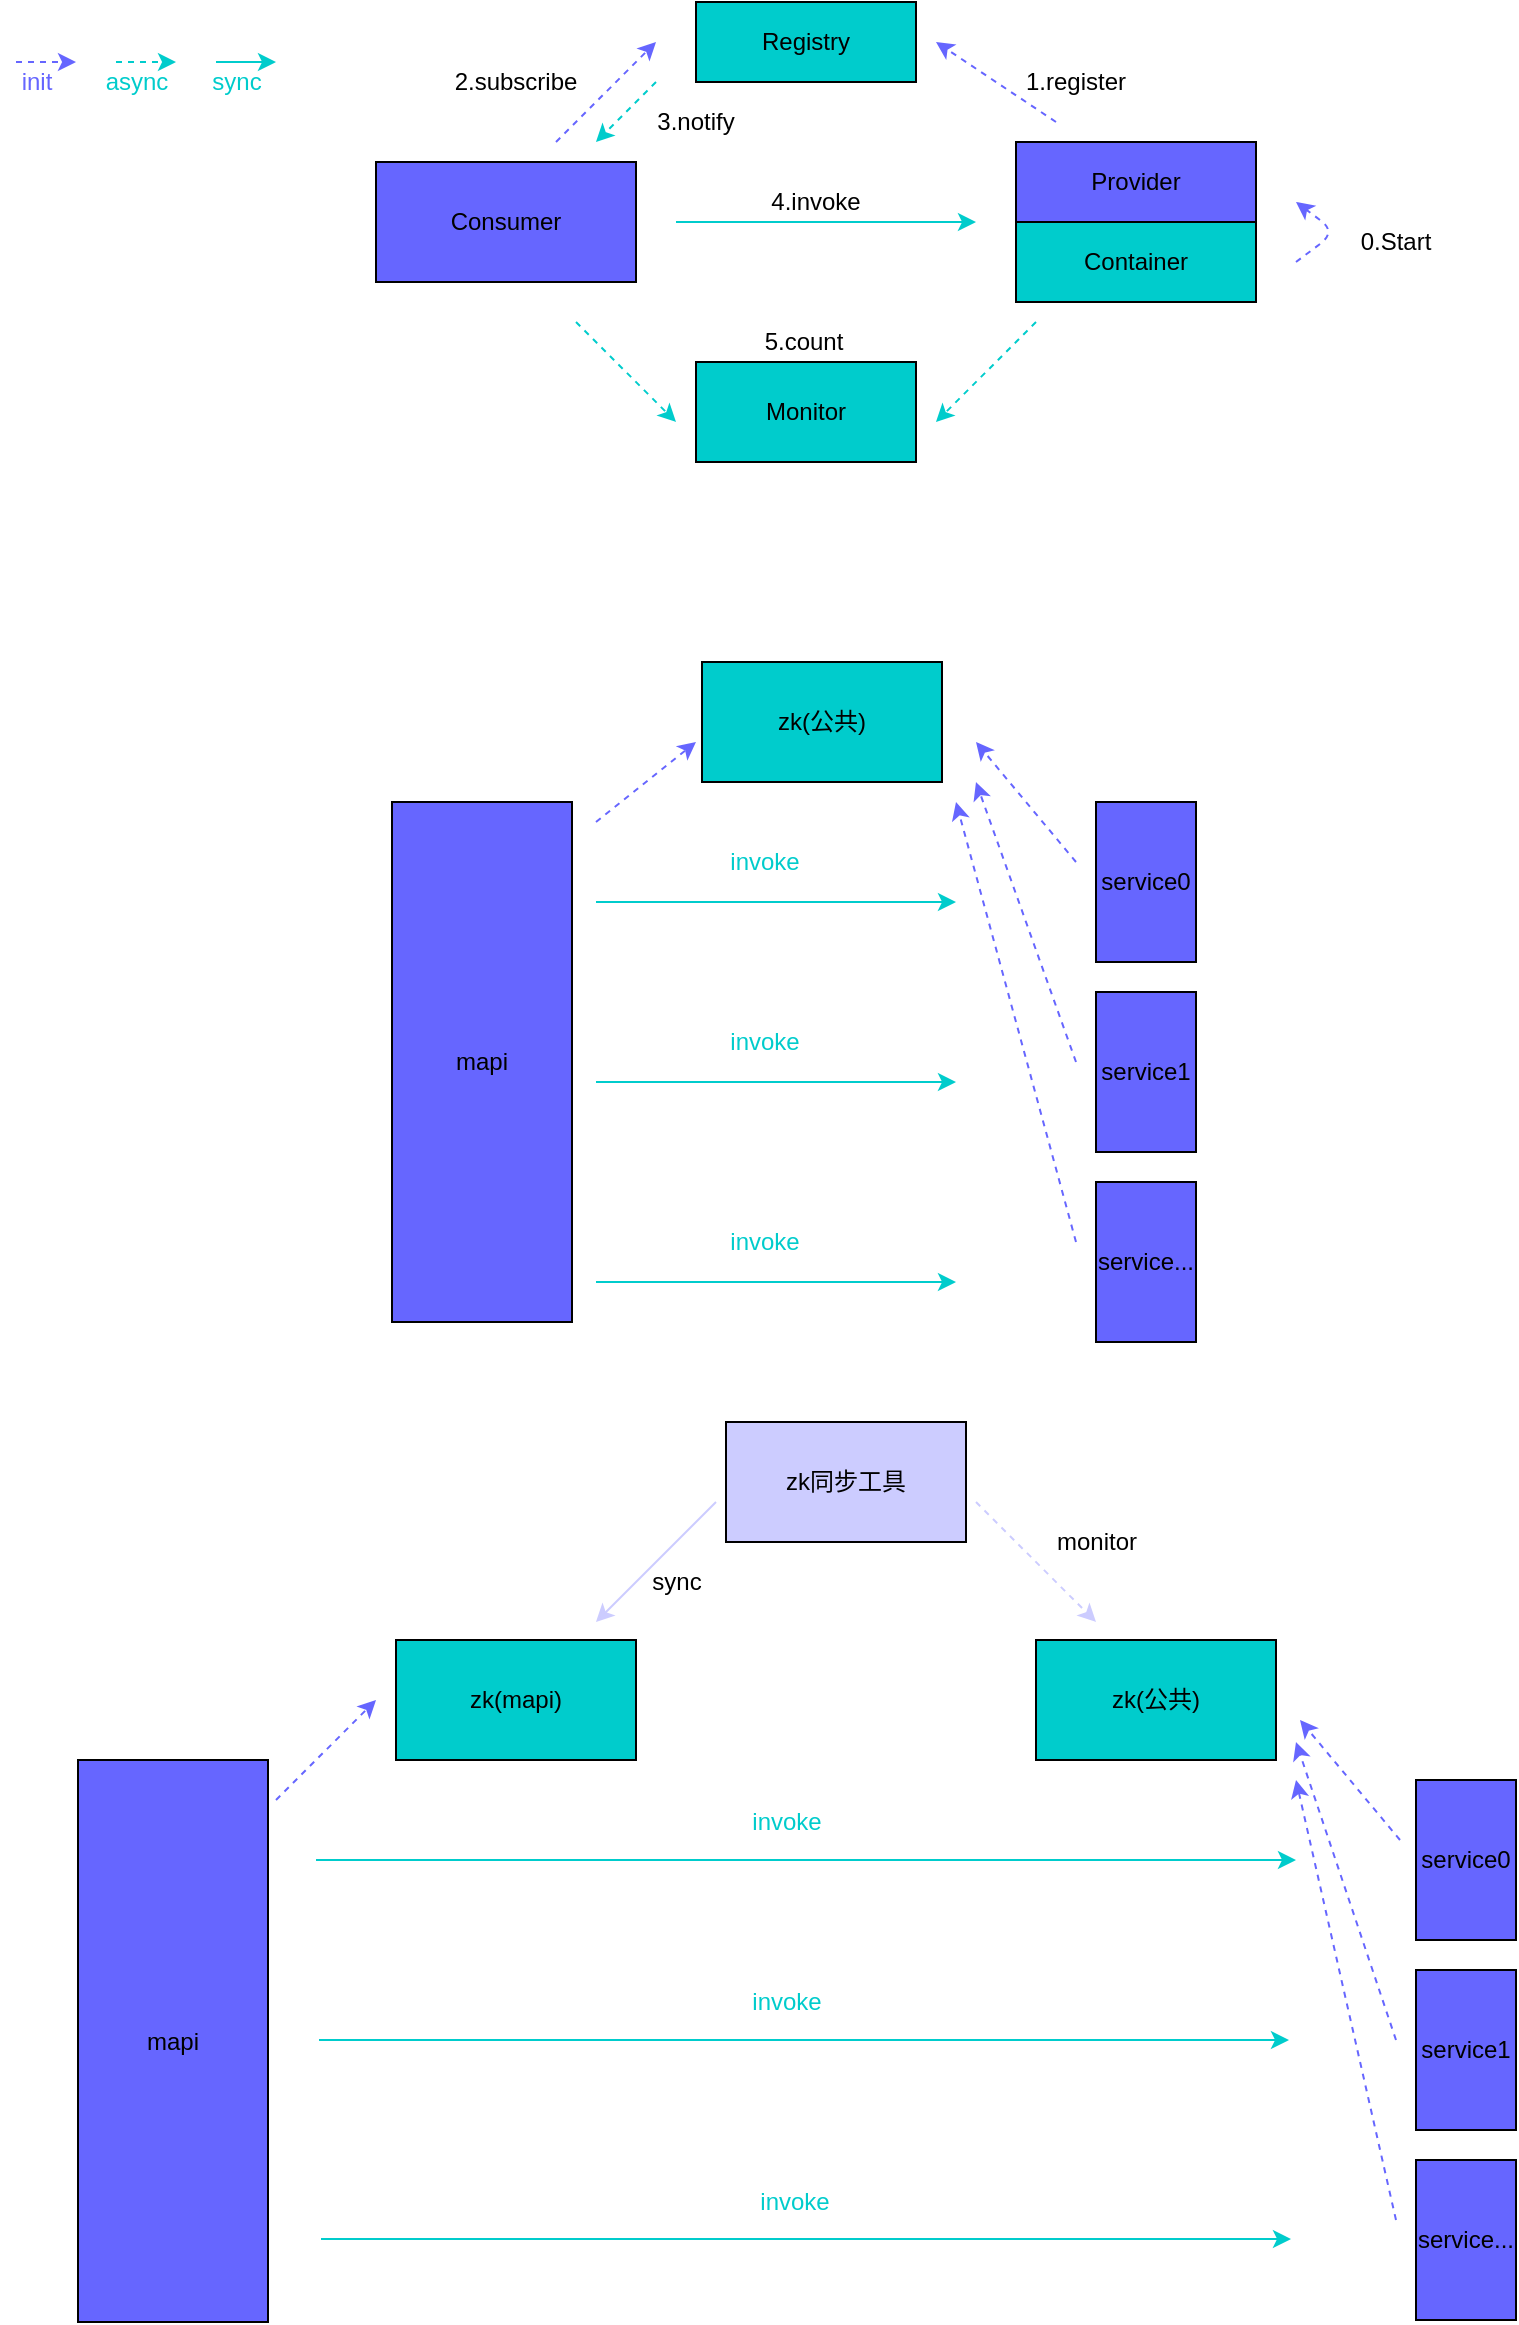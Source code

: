 <mxfile version="14.6.3" type="github">
  <diagram id="a1nuj7lRao3htMlj_kn8" name="Page-1">
    <mxGraphModel dx="942" dy="592" grid="1" gridSize="10" guides="1" tooltips="1" connect="1" arrows="1" fold="1" page="1" pageScale="1" pageWidth="827" pageHeight="1169" math="0" shadow="0">
      <root>
        <mxCell id="0" />
        <mxCell id="1" parent="0" />
        <mxCell id="aKsnHq3jc2LBKRgAsw1n-1" value="Consumer" style="rounded=0;whiteSpace=wrap;html=1;fillColor=#6666FF;" parent="1" vertex="1">
          <mxGeometry x="220" y="90" width="130" height="60" as="geometry" />
        </mxCell>
        <mxCell id="aKsnHq3jc2LBKRgAsw1n-2" value="Provider" style="rounded=0;whiteSpace=wrap;html=1;fillColor=#6666FF;" parent="1" vertex="1">
          <mxGeometry x="540" y="80" width="120" height="40" as="geometry" />
        </mxCell>
        <mxCell id="aKsnHq3jc2LBKRgAsw1n-3" value="Container" style="rounded=0;whiteSpace=wrap;html=1;fillColor=#00CCCC;" parent="1" vertex="1">
          <mxGeometry x="540" y="120" width="120" height="40" as="geometry" />
        </mxCell>
        <mxCell id="aKsnHq3jc2LBKRgAsw1n-4" value="Registry" style="rounded=0;whiteSpace=wrap;html=1;fillColor=#00CCCC;" parent="1" vertex="1">
          <mxGeometry x="380" y="10" width="110" height="40" as="geometry" />
        </mxCell>
        <mxCell id="aKsnHq3jc2LBKRgAsw1n-5" value="" style="endArrow=classic;html=1;dashed=1;strokeColor=#6666FF;" parent="1" edge="1">
          <mxGeometry width="50" height="50" relative="1" as="geometry">
            <mxPoint x="310" y="80" as="sourcePoint" />
            <mxPoint x="360" y="30" as="targetPoint" />
          </mxGeometry>
        </mxCell>
        <mxCell id="aKsnHq3jc2LBKRgAsw1n-7" value="" style="endArrow=classic;html=1;dashed=1;strokeColor=#00CCCC;" parent="1" edge="1">
          <mxGeometry width="50" height="50" relative="1" as="geometry">
            <mxPoint x="360" y="50" as="sourcePoint" />
            <mxPoint x="330" y="80" as="targetPoint" />
          </mxGeometry>
        </mxCell>
        <mxCell id="aKsnHq3jc2LBKRgAsw1n-8" value="" style="endArrow=classic;html=1;dashed=1;strokeColor=#6666FF;" parent="1" edge="1">
          <mxGeometry width="50" height="50" relative="1" as="geometry">
            <mxPoint x="560" y="70" as="sourcePoint" />
            <mxPoint x="500" y="30" as="targetPoint" />
          </mxGeometry>
        </mxCell>
        <mxCell id="aKsnHq3jc2LBKRgAsw1n-9" value="" style="endArrow=classic;html=1;strokeColor=#00CCCC;" parent="1" edge="1">
          <mxGeometry width="50" height="50" relative="1" as="geometry">
            <mxPoint x="370" y="120" as="sourcePoint" />
            <mxPoint x="520" y="120" as="targetPoint" />
          </mxGeometry>
        </mxCell>
        <mxCell id="aKsnHq3jc2LBKRgAsw1n-10" value="Monitor" style="rounded=0;whiteSpace=wrap;html=1;fillColor=#00CCCC;" parent="1" vertex="1">
          <mxGeometry x="380" y="190" width="110" height="50" as="geometry" />
        </mxCell>
        <mxCell id="aKsnHq3jc2LBKRgAsw1n-11" value="" style="endArrow=classic;html=1;dashed=1;strokeColor=#00CCCC;" parent="1" edge="1">
          <mxGeometry width="50" height="50" relative="1" as="geometry">
            <mxPoint x="550" y="170" as="sourcePoint" />
            <mxPoint x="500" y="220" as="targetPoint" />
          </mxGeometry>
        </mxCell>
        <mxCell id="aKsnHq3jc2LBKRgAsw1n-12" value="" style="endArrow=classic;html=1;dashed=1;strokeColor=#00CCCC;" parent="1" edge="1">
          <mxGeometry width="50" height="50" relative="1" as="geometry">
            <mxPoint x="320" y="170" as="sourcePoint" />
            <mxPoint x="370" y="220" as="targetPoint" />
          </mxGeometry>
        </mxCell>
        <mxCell id="aKsnHq3jc2LBKRgAsw1n-13" value="" style="endArrow=classic;html=1;dashed=1;strokeColor=#6666FF;" parent="1" edge="1">
          <mxGeometry width="50" height="50" relative="1" as="geometry">
            <mxPoint x="680" y="140" as="sourcePoint" />
            <mxPoint x="680" y="110" as="targetPoint" />
            <Array as="points">
              <mxPoint x="700" y="125" />
            </Array>
          </mxGeometry>
        </mxCell>
        <mxCell id="aKsnHq3jc2LBKRgAsw1n-25" value="0.Start" style="text;html=1;strokeColor=none;fillColor=none;align=center;verticalAlign=middle;whiteSpace=wrap;rounded=0;" parent="1" vertex="1">
          <mxGeometry x="710" y="120" width="40" height="20" as="geometry" />
        </mxCell>
        <mxCell id="aKsnHq3jc2LBKRgAsw1n-26" value="1.register" style="text;html=1;strokeColor=none;fillColor=none;align=center;verticalAlign=middle;whiteSpace=wrap;rounded=0;" parent="1" vertex="1">
          <mxGeometry x="550" y="40" width="40" height="20" as="geometry" />
        </mxCell>
        <mxCell id="aKsnHq3jc2LBKRgAsw1n-28" value="2.subscribe" style="text;html=1;strokeColor=none;fillColor=none;align=center;verticalAlign=middle;whiteSpace=wrap;rounded=0;" parent="1" vertex="1">
          <mxGeometry x="270" y="40" width="40" height="20" as="geometry" />
        </mxCell>
        <mxCell id="aKsnHq3jc2LBKRgAsw1n-29" value="3.notify" style="text;html=1;strokeColor=none;fillColor=none;align=center;verticalAlign=middle;whiteSpace=wrap;rounded=0;" parent="1" vertex="1">
          <mxGeometry x="360" y="60" width="40" height="20" as="geometry" />
        </mxCell>
        <mxCell id="aKsnHq3jc2LBKRgAsw1n-30" value="4.invoke" style="text;html=1;strokeColor=none;fillColor=none;align=center;verticalAlign=middle;whiteSpace=wrap;rounded=0;" parent="1" vertex="1">
          <mxGeometry x="420" y="100" width="40" height="20" as="geometry" />
        </mxCell>
        <mxCell id="aKsnHq3jc2LBKRgAsw1n-32" value="5.count" style="text;html=1;strokeColor=none;fillColor=none;align=center;verticalAlign=middle;whiteSpace=wrap;rounded=0;" parent="1" vertex="1">
          <mxGeometry x="414" y="170" width="40" height="20" as="geometry" />
        </mxCell>
        <mxCell id="aKsnHq3jc2LBKRgAsw1n-47" value="" style="endArrow=classic;html=1;dashed=1;strokeColor=#6666FF;" parent="1" edge="1">
          <mxGeometry width="50" height="50" relative="1" as="geometry">
            <mxPoint x="40" y="40" as="sourcePoint" />
            <mxPoint x="70" y="40" as="targetPoint" />
          </mxGeometry>
        </mxCell>
        <mxCell id="aKsnHq3jc2LBKRgAsw1n-48" value="" style="endArrow=classic;html=1;dashed=1;strokeColor=#00CCCC;" parent="1" edge="1">
          <mxGeometry width="50" height="50" relative="1" as="geometry">
            <mxPoint x="90" y="40" as="sourcePoint" />
            <mxPoint x="120" y="40" as="targetPoint" />
          </mxGeometry>
        </mxCell>
        <mxCell id="aKsnHq3jc2LBKRgAsw1n-49" value="" style="endArrow=classic;html=1;strokeColor=#00CCCC;" parent="1" edge="1">
          <mxGeometry width="50" height="50" relative="1" as="geometry">
            <mxPoint x="140" y="40" as="sourcePoint" />
            <mxPoint x="170" y="40" as="targetPoint" />
          </mxGeometry>
        </mxCell>
        <mxCell id="aKsnHq3jc2LBKRgAsw1n-50" value="&lt;font color=&quot;#6666ff&quot;&gt;init&lt;/font&gt;" style="text;html=1;align=center;verticalAlign=middle;resizable=0;points=[];autosize=1;strokeColor=none;" parent="1" vertex="1">
          <mxGeometry x="35" y="40" width="30" height="20" as="geometry" />
        </mxCell>
        <mxCell id="aKsnHq3jc2LBKRgAsw1n-51" value="&lt;font color=&quot;#00cccc&quot;&gt;async&lt;/font&gt;" style="text;html=1;align=center;verticalAlign=middle;resizable=0;points=[];autosize=1;strokeColor=none;" parent="1" vertex="1">
          <mxGeometry x="75" y="40" width="50" height="20" as="geometry" />
        </mxCell>
        <mxCell id="aKsnHq3jc2LBKRgAsw1n-52" value="&lt;font color=&quot;#00cccc&quot;&gt;sync&lt;/font&gt;" style="text;html=1;align=center;verticalAlign=middle;resizable=0;points=[];autosize=1;strokeColor=none;" parent="1" vertex="1">
          <mxGeometry x="130" y="40" width="40" height="20" as="geometry" />
        </mxCell>
        <mxCell id="aKsnHq3jc2LBKRgAsw1n-55" value="mapi" style="whiteSpace=wrap;html=1;fillColor=#6666FF;" parent="1" vertex="1">
          <mxGeometry x="228" y="410" width="90" height="260" as="geometry" />
        </mxCell>
        <mxCell id="aKsnHq3jc2LBKRgAsw1n-56" value="service0" style="whiteSpace=wrap;html=1;fillColor=#6666FF;" parent="1" vertex="1">
          <mxGeometry x="580" y="410" width="50" height="80" as="geometry" />
        </mxCell>
        <mxCell id="aKsnHq3jc2LBKRgAsw1n-57" value="service1" style="whiteSpace=wrap;html=1;fillColor=#6666FF;" parent="1" vertex="1">
          <mxGeometry x="580" y="505" width="50" height="80" as="geometry" />
        </mxCell>
        <mxCell id="aKsnHq3jc2LBKRgAsw1n-58" value="service..." style="whiteSpace=wrap;html=1;fillColor=#6666FF;" parent="1" vertex="1">
          <mxGeometry x="580" y="600" width="50" height="80" as="geometry" />
        </mxCell>
        <mxCell id="aKsnHq3jc2LBKRgAsw1n-62" value="zk(公共)" style="whiteSpace=wrap;html=1;fillColor=#00CCCC;" parent="1" vertex="1">
          <mxGeometry x="383" y="340" width="120" height="60" as="geometry" />
        </mxCell>
        <mxCell id="aKsnHq3jc2LBKRgAsw1n-64" value="" style="endArrow=classic;html=1;strokeColor=#6666FF;dashed=1;" parent="1" edge="1">
          <mxGeometry width="50" height="50" relative="1" as="geometry">
            <mxPoint x="570" y="440" as="sourcePoint" />
            <mxPoint x="520" y="380" as="targetPoint" />
          </mxGeometry>
        </mxCell>
        <mxCell id="aKsnHq3jc2LBKRgAsw1n-67" value="" style="endArrow=classic;html=1;dashed=1;strokeColor=#6666FF;" parent="1" edge="1">
          <mxGeometry width="50" height="50" relative="1" as="geometry">
            <mxPoint x="330" y="420" as="sourcePoint" />
            <mxPoint x="380" y="380" as="targetPoint" />
          </mxGeometry>
        </mxCell>
        <mxCell id="aKsnHq3jc2LBKRgAsw1n-68" value="" style="endArrow=classic;html=1;strokeColor=#00CCCC;" parent="1" edge="1">
          <mxGeometry width="50" height="50" relative="1" as="geometry">
            <mxPoint x="330" y="460" as="sourcePoint" />
            <mxPoint x="510" y="460" as="targetPoint" />
          </mxGeometry>
        </mxCell>
        <mxCell id="aKsnHq3jc2LBKRgAsw1n-69" value="" style="endArrow=classic;html=1;strokeColor=#00CCCC;" parent="1" edge="1">
          <mxGeometry width="50" height="50" relative="1" as="geometry">
            <mxPoint x="330" y="550" as="sourcePoint" />
            <mxPoint x="510" y="550" as="targetPoint" />
          </mxGeometry>
        </mxCell>
        <mxCell id="aKsnHq3jc2LBKRgAsw1n-70" value="" style="endArrow=classic;html=1;strokeColor=#00CCCC;" parent="1" edge="1">
          <mxGeometry width="50" height="50" relative="1" as="geometry">
            <mxPoint x="330" y="650" as="sourcePoint" />
            <mxPoint x="510" y="650" as="targetPoint" />
          </mxGeometry>
        </mxCell>
        <mxCell id="aKsnHq3jc2LBKRgAsw1n-71" value="" style="endArrow=classic;html=1;strokeColor=#6666FF;dashed=1;" parent="1" edge="1">
          <mxGeometry width="50" height="50" relative="1" as="geometry">
            <mxPoint x="570" y="540" as="sourcePoint" />
            <mxPoint x="520" y="400" as="targetPoint" />
          </mxGeometry>
        </mxCell>
        <mxCell id="aKsnHq3jc2LBKRgAsw1n-72" value="" style="endArrow=classic;html=1;strokeColor=#6666FF;dashed=1;" parent="1" edge="1">
          <mxGeometry width="50" height="50" relative="1" as="geometry">
            <mxPoint x="570" y="630" as="sourcePoint" />
            <mxPoint x="510" y="410" as="targetPoint" />
          </mxGeometry>
        </mxCell>
        <mxCell id="aKsnHq3jc2LBKRgAsw1n-73" value="mapi" style="whiteSpace=wrap;html=1;fillColor=#6666FF;" parent="1" vertex="1">
          <mxGeometry x="71" y="889" width="95" height="281" as="geometry" />
        </mxCell>
        <mxCell id="aKsnHq3jc2LBKRgAsw1n-74" value="service0" style="whiteSpace=wrap;html=1;fillColor=#6666FF;" parent="1" vertex="1">
          <mxGeometry x="740" y="899" width="50" height="80" as="geometry" />
        </mxCell>
        <mxCell id="aKsnHq3jc2LBKRgAsw1n-75" value="service1" style="whiteSpace=wrap;html=1;fillColor=#6666FF;" parent="1" vertex="1">
          <mxGeometry x="740" y="994" width="50" height="80" as="geometry" />
        </mxCell>
        <mxCell id="aKsnHq3jc2LBKRgAsw1n-76" value="service..." style="whiteSpace=wrap;html=1;fillColor=#6666FF;" parent="1" vertex="1">
          <mxGeometry x="740" y="1089" width="50" height="80" as="geometry" />
        </mxCell>
        <mxCell id="aKsnHq3jc2LBKRgAsw1n-77" value="zk(公共)" style="whiteSpace=wrap;html=1;fillColor=#00CCCC;" parent="1" vertex="1">
          <mxGeometry x="550" y="829" width="120" height="60" as="geometry" />
        </mxCell>
        <mxCell id="aKsnHq3jc2LBKRgAsw1n-78" value="" style="endArrow=classic;html=1;strokeColor=#6666FF;dashed=1;" parent="1" edge="1">
          <mxGeometry width="50" height="50" relative="1" as="geometry">
            <mxPoint x="732" y="929" as="sourcePoint" />
            <mxPoint x="682" y="869" as="targetPoint" />
          </mxGeometry>
        </mxCell>
        <mxCell id="aKsnHq3jc2LBKRgAsw1n-79" value="" style="endArrow=classic;html=1;dashed=1;strokeColor=#6666FF;" parent="1" edge="1">
          <mxGeometry width="50" height="50" relative="1" as="geometry">
            <mxPoint x="170" y="909" as="sourcePoint" />
            <mxPoint x="220" y="859" as="targetPoint" />
          </mxGeometry>
        </mxCell>
        <mxCell id="aKsnHq3jc2LBKRgAsw1n-80" value="" style="endArrow=classic;html=1;strokeColor=#00CCCC;" parent="1" edge="1">
          <mxGeometry width="50" height="50" relative="1" as="geometry">
            <mxPoint x="190" y="939" as="sourcePoint" />
            <mxPoint x="680" y="939" as="targetPoint" />
          </mxGeometry>
        </mxCell>
        <mxCell id="aKsnHq3jc2LBKRgAsw1n-81" value="" style="endArrow=classic;html=1;strokeColor=#00CCCC;" parent="1" edge="1">
          <mxGeometry width="50" height="50" relative="1" as="geometry">
            <mxPoint x="191.5" y="1029" as="sourcePoint" />
            <mxPoint x="676.5" y="1029" as="targetPoint" />
          </mxGeometry>
        </mxCell>
        <mxCell id="aKsnHq3jc2LBKRgAsw1n-82" value="" style="endArrow=classic;html=1;strokeColor=#00CCCC;" parent="1" edge="1">
          <mxGeometry width="50" height="50" relative="1" as="geometry">
            <mxPoint x="192.5" y="1128.5" as="sourcePoint" />
            <mxPoint x="677.5" y="1128.5" as="targetPoint" />
          </mxGeometry>
        </mxCell>
        <mxCell id="aKsnHq3jc2LBKRgAsw1n-83" value="" style="endArrow=classic;html=1;strokeColor=#6666FF;dashed=1;" parent="1" edge="1">
          <mxGeometry width="50" height="50" relative="1" as="geometry">
            <mxPoint x="730" y="1029" as="sourcePoint" />
            <mxPoint x="680" y="880" as="targetPoint" />
          </mxGeometry>
        </mxCell>
        <mxCell id="aKsnHq3jc2LBKRgAsw1n-84" value="" style="endArrow=classic;html=1;strokeColor=#6666FF;dashed=1;" parent="1" edge="1">
          <mxGeometry width="50" height="50" relative="1" as="geometry">
            <mxPoint x="730" y="1119" as="sourcePoint" />
            <mxPoint x="680" y="899" as="targetPoint" />
          </mxGeometry>
        </mxCell>
        <mxCell id="aKsnHq3jc2LBKRgAsw1n-85" value="zk(mapi)" style="whiteSpace=wrap;html=1;fillColor=#00CCCC;" parent="1" vertex="1">
          <mxGeometry x="230" y="829" width="120" height="60" as="geometry" />
        </mxCell>
        <mxCell id="aKsnHq3jc2LBKRgAsw1n-86" value="zk同步工具" style="whiteSpace=wrap;html=1;fillColor=#CCCCFF;" parent="1" vertex="1">
          <mxGeometry x="395" y="720" width="120" height="60" as="geometry" />
        </mxCell>
        <mxCell id="aKsnHq3jc2LBKRgAsw1n-87" value="" style="endArrow=classic;html=1;dashed=1;strokeColor=#CCCCFF;" parent="1" edge="1">
          <mxGeometry width="50" height="50" relative="1" as="geometry">
            <mxPoint x="520" y="760" as="sourcePoint" />
            <mxPoint x="580" y="820" as="targetPoint" />
          </mxGeometry>
        </mxCell>
        <mxCell id="aKsnHq3jc2LBKRgAsw1n-88" value="monitor" style="text;html=1;align=center;verticalAlign=middle;resizable=0;points=[];autosize=1;strokeColor=none;" parent="1" vertex="1">
          <mxGeometry x="550" y="770" width="60" height="20" as="geometry" />
        </mxCell>
        <mxCell id="aKsnHq3jc2LBKRgAsw1n-89" value="" style="endArrow=classic;html=1;strokeColor=#CCCCFF;" parent="1" edge="1">
          <mxGeometry width="50" height="50" relative="1" as="geometry">
            <mxPoint x="390" y="760" as="sourcePoint" />
            <mxPoint x="330" y="820" as="targetPoint" />
          </mxGeometry>
        </mxCell>
        <mxCell id="aKsnHq3jc2LBKRgAsw1n-90" value="sync" style="text;html=1;align=center;verticalAlign=middle;resizable=0;points=[];autosize=1;strokeColor=none;" parent="1" vertex="1">
          <mxGeometry x="350" y="790" width="40" height="20" as="geometry" />
        </mxCell>
        <mxCell id="aKsnHq3jc2LBKRgAsw1n-91" value="&lt;font color=&quot;#00cccc&quot;&gt;invoke&lt;/font&gt;" style="text;html=1;align=center;verticalAlign=middle;resizable=0;points=[];autosize=1;strokeColor=none;" parent="1" vertex="1">
          <mxGeometry x="400" y="910" width="50" height="20" as="geometry" />
        </mxCell>
        <mxCell id="aKsnHq3jc2LBKRgAsw1n-92" value="&lt;font color=&quot;#00cccc&quot;&gt;invoke&lt;/font&gt;" style="text;html=1;align=center;verticalAlign=middle;resizable=0;points=[];autosize=1;strokeColor=none;" parent="1" vertex="1">
          <mxGeometry x="400" y="1000" width="50" height="20" as="geometry" />
        </mxCell>
        <mxCell id="aKsnHq3jc2LBKRgAsw1n-93" value="&lt;font color=&quot;#00cccc&quot;&gt;invoke&lt;/font&gt;" style="text;html=1;align=center;verticalAlign=middle;resizable=0;points=[];autosize=1;strokeColor=none;" parent="1" vertex="1">
          <mxGeometry x="404" y="1100" width="50" height="20" as="geometry" />
        </mxCell>
        <mxCell id="aKsnHq3jc2LBKRgAsw1n-94" value="&lt;span style=&quot;color: rgb(0 , 204 , 204)&quot;&gt;invoke&lt;/span&gt;" style="text;html=1;align=center;verticalAlign=middle;resizable=0;points=[];autosize=1;strokeColor=none;" parent="1" vertex="1">
          <mxGeometry x="389" y="430" width="50" height="20" as="geometry" />
        </mxCell>
        <mxCell id="aKsnHq3jc2LBKRgAsw1n-95" value="&lt;span style=&quot;color: rgb(0 , 204 , 204)&quot;&gt;invoke&lt;/span&gt;" style="text;html=1;align=center;verticalAlign=middle;resizable=0;points=[];autosize=1;strokeColor=none;" parent="1" vertex="1">
          <mxGeometry x="389" y="520" width="50" height="20" as="geometry" />
        </mxCell>
        <mxCell id="aKsnHq3jc2LBKRgAsw1n-96" value="&lt;span style=&quot;color: rgb(0 , 204 , 204)&quot;&gt;invoke&lt;/span&gt;" style="text;html=1;align=center;verticalAlign=middle;resizable=0;points=[];autosize=1;strokeColor=none;" parent="1" vertex="1">
          <mxGeometry x="389" y="620" width="50" height="20" as="geometry" />
        </mxCell>
      </root>
    </mxGraphModel>
  </diagram>
</mxfile>
